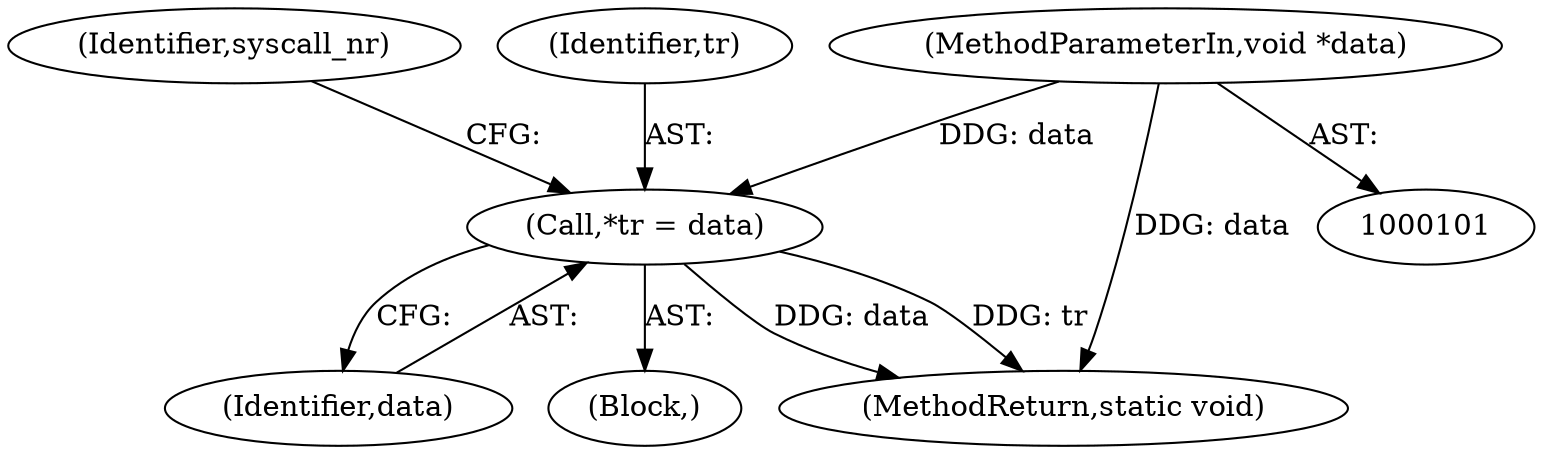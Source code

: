 digraph "0_linux_086ba77a6db00ed858ff07451bedee197df868c9_0@pointer" {
"1000107" [label="(Call,*tr = data)"];
"1000102" [label="(MethodParameterIn,void *data)"];
"1000102" [label="(MethodParameterIn,void *data)"];
"1000109" [label="(Identifier,data)"];
"1000107" [label="(Call,*tr = data)"];
"1000119" [label="(Identifier,syscall_nr)"];
"1000105" [label="(Block,)"];
"1000211" [label="(MethodReturn,static void)"];
"1000108" [label="(Identifier,tr)"];
"1000107" -> "1000105"  [label="AST: "];
"1000107" -> "1000109"  [label="CFG: "];
"1000108" -> "1000107"  [label="AST: "];
"1000109" -> "1000107"  [label="AST: "];
"1000119" -> "1000107"  [label="CFG: "];
"1000107" -> "1000211"  [label="DDG: data"];
"1000107" -> "1000211"  [label="DDG: tr"];
"1000102" -> "1000107"  [label="DDG: data"];
"1000102" -> "1000101"  [label="AST: "];
"1000102" -> "1000211"  [label="DDG: data"];
}
